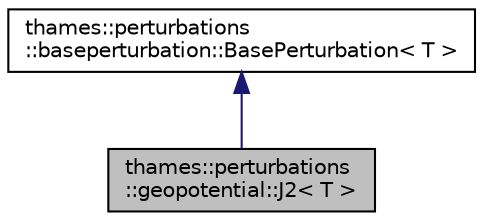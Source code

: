digraph "thames::perturbations::geopotential::J2&lt; T &gt;"
{
 // LATEX_PDF_SIZE
  edge [fontname="Helvetica",fontsize="10",labelfontname="Helvetica",labelfontsize="10"];
  node [fontname="Helvetica",fontsize="10",shape=record];
  Node1 [label="thames::perturbations\l::geopotential::J2\< T \>",height=0.2,width=0.4,color="black", fillcolor="grey75", style="filled", fontcolor="black",tooltip="Class for the perturbation resulting from the J2-term."];
  Node2 -> Node1 [dir="back",color="midnightblue",fontsize="10",style="solid",fontname="Helvetica"];
  Node2 [label="thames::perturbations\l::baseperturbation::BasePerturbation\< T \>",height=0.2,width=0.4,color="black", fillcolor="white", style="filled",URL="$classthames_1_1perturbations_1_1baseperturbation_1_1BasePerturbation.html",tooltip="Class for the base perturbation."];
}
